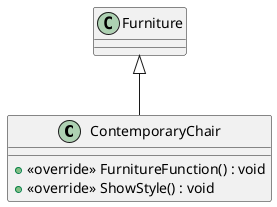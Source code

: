 @startuml
class ContemporaryChair {
    + <<override>> FurnitureFunction() : void
    + <<override>> ShowStyle() : void
}
Furniture <|-- ContemporaryChair
@enduml
